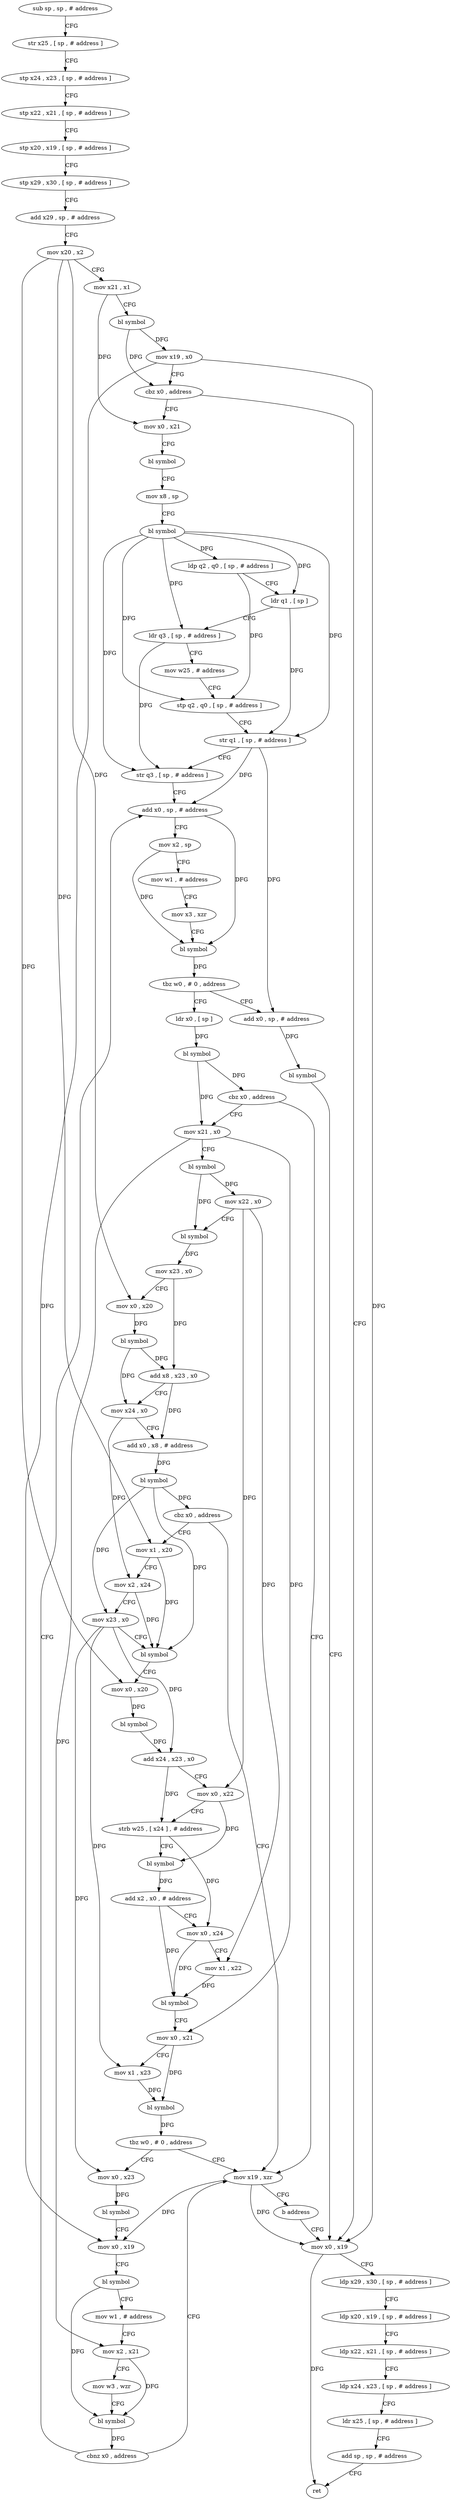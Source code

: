 digraph "func" {
"92912" [label = "sub sp , sp , # address" ]
"92916" [label = "str x25 , [ sp , # address ]" ]
"92920" [label = "stp x24 , x23 , [ sp , # address ]" ]
"92924" [label = "stp x22 , x21 , [ sp , # address ]" ]
"92928" [label = "stp x20 , x19 , [ sp , # address ]" ]
"92932" [label = "stp x29 , x30 , [ sp , # address ]" ]
"92936" [label = "add x29 , sp , # address" ]
"92940" [label = "mov x20 , x2" ]
"92944" [label = "mov x21 , x1" ]
"92948" [label = "bl symbol" ]
"92952" [label = "mov x19 , x0" ]
"92956" [label = "cbz x0 , address" ]
"93212" [label = "mov x0 , x19" ]
"92960" [label = "mov x0 , x21" ]
"93216" [label = "ldp x29 , x30 , [ sp , # address ]" ]
"93220" [label = "ldp x20 , x19 , [ sp , # address ]" ]
"93224" [label = "ldp x22 , x21 , [ sp , # address ]" ]
"93228" [label = "ldp x24 , x23 , [ sp , # address ]" ]
"93232" [label = "ldr x25 , [ sp , # address ]" ]
"93236" [label = "add sp , sp , # address" ]
"93240" [label = "ret" ]
"92964" [label = "bl symbol" ]
"92968" [label = "mov x8 , sp" ]
"92972" [label = "bl symbol" ]
"92976" [label = "ldp q2 , q0 , [ sp , # address ]" ]
"92980" [label = "ldr q1 , [ sp ]" ]
"92984" [label = "ldr q3 , [ sp , # address ]" ]
"92988" [label = "mov w25 , # address" ]
"92992" [label = "stp q2 , q0 , [ sp , # address ]" ]
"92996" [label = "str q1 , [ sp , # address ]" ]
"93000" [label = "str q3 , [ sp , # address ]" ]
"93004" [label = "add x0 , sp , # address" ]
"93204" [label = "add x0 , sp , # address" ]
"93208" [label = "bl symbol" ]
"93028" [label = "ldr x0 , [ sp ]" ]
"93032" [label = "bl symbol" ]
"93036" [label = "cbz x0 , address" ]
"93196" [label = "mov x19 , xzr" ]
"93040" [label = "mov x21 , x0" ]
"93200" [label = "b address" ]
"93044" [label = "bl symbol" ]
"93048" [label = "mov x22 , x0" ]
"93052" [label = "bl symbol" ]
"93056" [label = "mov x23 , x0" ]
"93060" [label = "mov x0 , x20" ]
"93064" [label = "bl symbol" ]
"93068" [label = "add x8 , x23 , x0" ]
"93072" [label = "mov x24 , x0" ]
"93076" [label = "add x0 , x8 , # address" ]
"93080" [label = "bl symbol" ]
"93084" [label = "cbz x0 , address" ]
"93088" [label = "mov x1 , x20" ]
"93092" [label = "mov x2 , x24" ]
"93096" [label = "mov x23 , x0" ]
"93100" [label = "bl symbol" ]
"93104" [label = "mov x0 , x20" ]
"93108" [label = "bl symbol" ]
"93112" [label = "add x24 , x23 , x0" ]
"93116" [label = "mov x0 , x22" ]
"93120" [label = "strb w25 , [ x24 ] , # address" ]
"93124" [label = "bl symbol" ]
"93128" [label = "add x2 , x0 , # address" ]
"93132" [label = "mov x0 , x24" ]
"93136" [label = "mov x1 , x22" ]
"93140" [label = "bl symbol" ]
"93144" [label = "mov x0 , x21" ]
"93148" [label = "mov x1 , x23" ]
"93152" [label = "bl symbol" ]
"93156" [label = "tbz w0 , # 0 , address" ]
"93160" [label = "mov x0 , x23" ]
"93164" [label = "bl symbol" ]
"93168" [label = "mov x0 , x19" ]
"93172" [label = "bl symbol" ]
"93176" [label = "mov w1 , # address" ]
"93180" [label = "mov x2 , x21" ]
"93184" [label = "mov w3 , wzr" ]
"93188" [label = "bl symbol" ]
"93192" [label = "cbnz x0 , address" ]
"93008" [label = "mov x2 , sp" ]
"93012" [label = "mov w1 , # address" ]
"93016" [label = "mov x3 , xzr" ]
"93020" [label = "bl symbol" ]
"93024" [label = "tbz w0 , # 0 , address" ]
"92912" -> "92916" [ label = "CFG" ]
"92916" -> "92920" [ label = "CFG" ]
"92920" -> "92924" [ label = "CFG" ]
"92924" -> "92928" [ label = "CFG" ]
"92928" -> "92932" [ label = "CFG" ]
"92932" -> "92936" [ label = "CFG" ]
"92936" -> "92940" [ label = "CFG" ]
"92940" -> "92944" [ label = "CFG" ]
"92940" -> "93060" [ label = "DFG" ]
"92940" -> "93088" [ label = "DFG" ]
"92940" -> "93104" [ label = "DFG" ]
"92944" -> "92948" [ label = "CFG" ]
"92944" -> "92960" [ label = "DFG" ]
"92948" -> "92952" [ label = "DFG" ]
"92948" -> "92956" [ label = "DFG" ]
"92952" -> "92956" [ label = "CFG" ]
"92952" -> "93212" [ label = "DFG" ]
"92952" -> "93168" [ label = "DFG" ]
"92956" -> "93212" [ label = "CFG" ]
"92956" -> "92960" [ label = "CFG" ]
"93212" -> "93216" [ label = "CFG" ]
"93212" -> "93240" [ label = "DFG" ]
"92960" -> "92964" [ label = "CFG" ]
"93216" -> "93220" [ label = "CFG" ]
"93220" -> "93224" [ label = "CFG" ]
"93224" -> "93228" [ label = "CFG" ]
"93228" -> "93232" [ label = "CFG" ]
"93232" -> "93236" [ label = "CFG" ]
"93236" -> "93240" [ label = "CFG" ]
"92964" -> "92968" [ label = "CFG" ]
"92968" -> "92972" [ label = "CFG" ]
"92972" -> "92976" [ label = "DFG" ]
"92972" -> "92992" [ label = "DFG" ]
"92972" -> "92980" [ label = "DFG" ]
"92972" -> "92996" [ label = "DFG" ]
"92972" -> "92984" [ label = "DFG" ]
"92972" -> "93000" [ label = "DFG" ]
"92976" -> "92980" [ label = "CFG" ]
"92976" -> "92992" [ label = "DFG" ]
"92980" -> "92984" [ label = "CFG" ]
"92980" -> "92996" [ label = "DFG" ]
"92984" -> "92988" [ label = "CFG" ]
"92984" -> "93000" [ label = "DFG" ]
"92988" -> "92992" [ label = "CFG" ]
"92992" -> "92996" [ label = "CFG" ]
"92996" -> "93000" [ label = "CFG" ]
"92996" -> "93004" [ label = "DFG" ]
"92996" -> "93204" [ label = "DFG" ]
"93000" -> "93004" [ label = "CFG" ]
"93004" -> "93008" [ label = "CFG" ]
"93004" -> "93020" [ label = "DFG" ]
"93204" -> "93208" [ label = "DFG" ]
"93208" -> "93212" [ label = "CFG" ]
"93028" -> "93032" [ label = "DFG" ]
"93032" -> "93036" [ label = "DFG" ]
"93032" -> "93040" [ label = "DFG" ]
"93036" -> "93196" [ label = "CFG" ]
"93036" -> "93040" [ label = "CFG" ]
"93196" -> "93200" [ label = "CFG" ]
"93196" -> "93212" [ label = "DFG" ]
"93196" -> "93168" [ label = "DFG" ]
"93040" -> "93044" [ label = "CFG" ]
"93040" -> "93144" [ label = "DFG" ]
"93040" -> "93180" [ label = "DFG" ]
"93200" -> "93212" [ label = "CFG" ]
"93044" -> "93048" [ label = "DFG" ]
"93044" -> "93052" [ label = "DFG" ]
"93048" -> "93052" [ label = "CFG" ]
"93048" -> "93116" [ label = "DFG" ]
"93048" -> "93136" [ label = "DFG" ]
"93052" -> "93056" [ label = "DFG" ]
"93056" -> "93060" [ label = "CFG" ]
"93056" -> "93068" [ label = "DFG" ]
"93060" -> "93064" [ label = "DFG" ]
"93064" -> "93068" [ label = "DFG" ]
"93064" -> "93072" [ label = "DFG" ]
"93068" -> "93072" [ label = "CFG" ]
"93068" -> "93076" [ label = "DFG" ]
"93072" -> "93076" [ label = "CFG" ]
"93072" -> "93092" [ label = "DFG" ]
"93076" -> "93080" [ label = "DFG" ]
"93080" -> "93084" [ label = "DFG" ]
"93080" -> "93096" [ label = "DFG" ]
"93080" -> "93100" [ label = "DFG" ]
"93084" -> "93196" [ label = "CFG" ]
"93084" -> "93088" [ label = "CFG" ]
"93088" -> "93092" [ label = "CFG" ]
"93088" -> "93100" [ label = "DFG" ]
"93092" -> "93096" [ label = "CFG" ]
"93092" -> "93100" [ label = "DFG" ]
"93096" -> "93100" [ label = "CFG" ]
"93096" -> "93112" [ label = "DFG" ]
"93096" -> "93148" [ label = "DFG" ]
"93096" -> "93160" [ label = "DFG" ]
"93100" -> "93104" [ label = "CFG" ]
"93104" -> "93108" [ label = "DFG" ]
"93108" -> "93112" [ label = "DFG" ]
"93112" -> "93116" [ label = "CFG" ]
"93112" -> "93120" [ label = "DFG" ]
"93116" -> "93120" [ label = "CFG" ]
"93116" -> "93124" [ label = "DFG" ]
"93120" -> "93124" [ label = "CFG" ]
"93120" -> "93132" [ label = "DFG" ]
"93124" -> "93128" [ label = "DFG" ]
"93128" -> "93132" [ label = "CFG" ]
"93128" -> "93140" [ label = "DFG" ]
"93132" -> "93136" [ label = "CFG" ]
"93132" -> "93140" [ label = "DFG" ]
"93136" -> "93140" [ label = "DFG" ]
"93140" -> "93144" [ label = "CFG" ]
"93144" -> "93148" [ label = "CFG" ]
"93144" -> "93152" [ label = "DFG" ]
"93148" -> "93152" [ label = "DFG" ]
"93152" -> "93156" [ label = "DFG" ]
"93156" -> "93196" [ label = "CFG" ]
"93156" -> "93160" [ label = "CFG" ]
"93160" -> "93164" [ label = "DFG" ]
"93164" -> "93168" [ label = "CFG" ]
"93168" -> "93172" [ label = "CFG" ]
"93172" -> "93176" [ label = "CFG" ]
"93172" -> "93188" [ label = "DFG" ]
"93176" -> "93180" [ label = "CFG" ]
"93180" -> "93184" [ label = "CFG" ]
"93180" -> "93188" [ label = "DFG" ]
"93184" -> "93188" [ label = "CFG" ]
"93188" -> "93192" [ label = "DFG" ]
"93192" -> "93004" [ label = "CFG" ]
"93192" -> "93196" [ label = "CFG" ]
"93008" -> "93012" [ label = "CFG" ]
"93008" -> "93020" [ label = "DFG" ]
"93012" -> "93016" [ label = "CFG" ]
"93016" -> "93020" [ label = "CFG" ]
"93020" -> "93024" [ label = "DFG" ]
"93024" -> "93204" [ label = "CFG" ]
"93024" -> "93028" [ label = "CFG" ]
}
